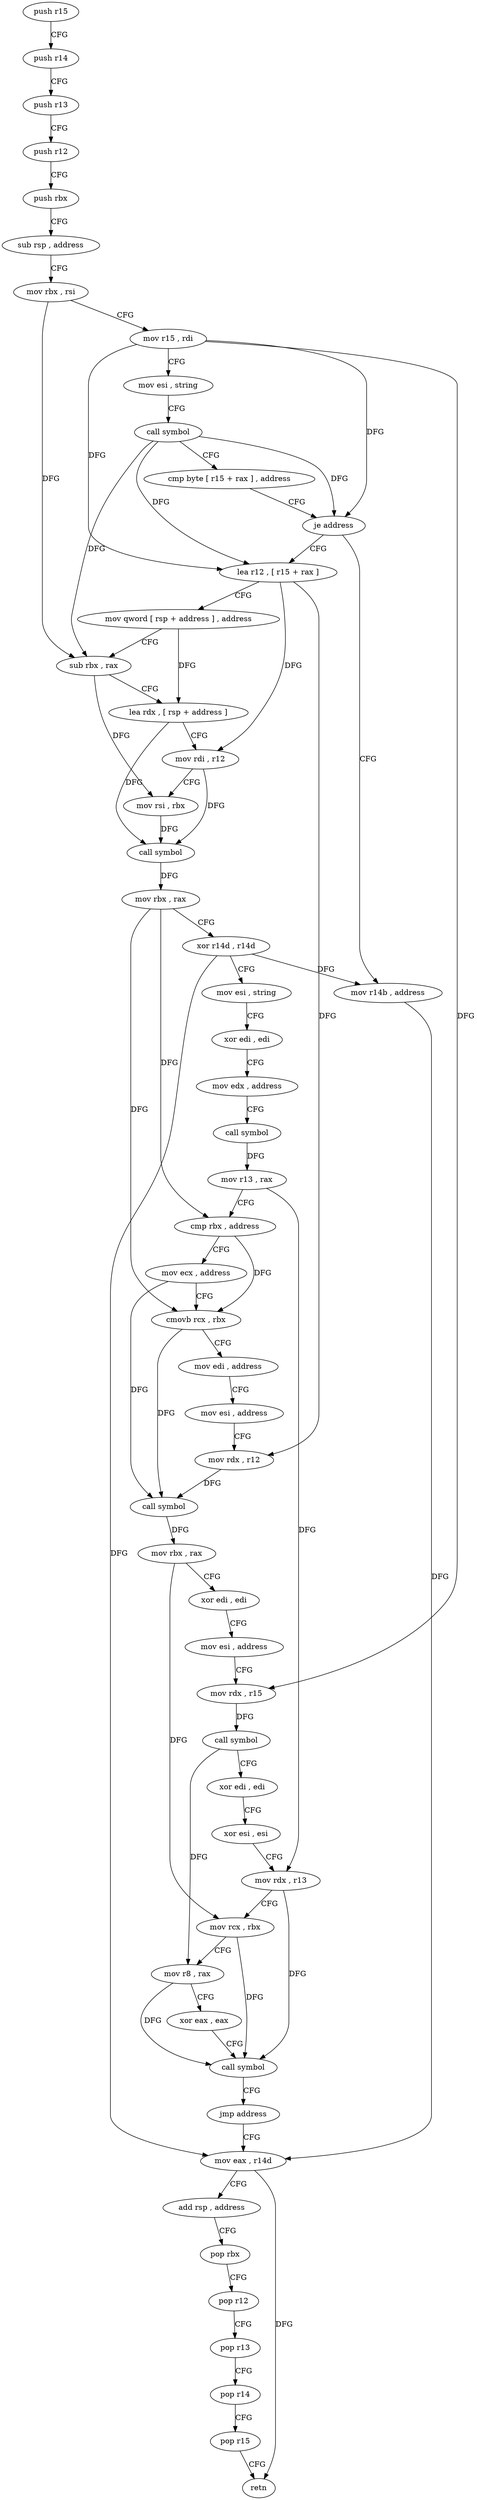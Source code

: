 digraph "func" {
"4201504" [label = "push r15" ]
"4201506" [label = "push r14" ]
"4201508" [label = "push r13" ]
"4201510" [label = "push r12" ]
"4201512" [label = "push rbx" ]
"4201513" [label = "sub rsp , address" ]
"4201517" [label = "mov rbx , rsi" ]
"4201520" [label = "mov r15 , rdi" ]
"4201523" [label = "mov esi , string" ]
"4201528" [label = "call symbol" ]
"4201533" [label = "cmp byte [ r15 + rax ] , address" ]
"4201538" [label = "je address" ]
"4201673" [label = "mov r14b , address" ]
"4201544" [label = "lea r12 , [ r15 + rax ]" ]
"4201676" [label = "mov eax , r14d" ]
"4201548" [label = "mov qword [ rsp + address ] , address" ]
"4201557" [label = "sub rbx , rax" ]
"4201560" [label = "lea rdx , [ rsp + address ]" ]
"4201565" [label = "mov rdi , r12" ]
"4201568" [label = "mov rsi , rbx" ]
"4201571" [label = "call symbol" ]
"4201576" [label = "mov rbx , rax" ]
"4201579" [label = "xor r14d , r14d" ]
"4201582" [label = "mov esi , string" ]
"4201587" [label = "xor edi , edi" ]
"4201589" [label = "mov edx , address" ]
"4201594" [label = "call symbol" ]
"4201599" [label = "mov r13 , rax" ]
"4201602" [label = "cmp rbx , address" ]
"4201606" [label = "mov ecx , address" ]
"4201611" [label = "cmovb rcx , rbx" ]
"4201615" [label = "mov edi , address" ]
"4201620" [label = "mov esi , address" ]
"4201625" [label = "mov rdx , r12" ]
"4201628" [label = "call symbol" ]
"4201633" [label = "mov rbx , rax" ]
"4201636" [label = "xor edi , edi" ]
"4201638" [label = "mov esi , address" ]
"4201643" [label = "mov rdx , r15" ]
"4201646" [label = "call symbol" ]
"4201651" [label = "xor edi , edi" ]
"4201653" [label = "xor esi , esi" ]
"4201655" [label = "mov rdx , r13" ]
"4201658" [label = "mov rcx , rbx" ]
"4201661" [label = "mov r8 , rax" ]
"4201664" [label = "xor eax , eax" ]
"4201666" [label = "call symbol" ]
"4201671" [label = "jmp address" ]
"4201679" [label = "add rsp , address" ]
"4201683" [label = "pop rbx" ]
"4201684" [label = "pop r12" ]
"4201686" [label = "pop r13" ]
"4201688" [label = "pop r14" ]
"4201690" [label = "pop r15" ]
"4201692" [label = "retn" ]
"4201504" -> "4201506" [ label = "CFG" ]
"4201506" -> "4201508" [ label = "CFG" ]
"4201508" -> "4201510" [ label = "CFG" ]
"4201510" -> "4201512" [ label = "CFG" ]
"4201512" -> "4201513" [ label = "CFG" ]
"4201513" -> "4201517" [ label = "CFG" ]
"4201517" -> "4201520" [ label = "CFG" ]
"4201517" -> "4201557" [ label = "DFG" ]
"4201520" -> "4201523" [ label = "CFG" ]
"4201520" -> "4201538" [ label = "DFG" ]
"4201520" -> "4201544" [ label = "DFG" ]
"4201520" -> "4201643" [ label = "DFG" ]
"4201523" -> "4201528" [ label = "CFG" ]
"4201528" -> "4201533" [ label = "CFG" ]
"4201528" -> "4201538" [ label = "DFG" ]
"4201528" -> "4201544" [ label = "DFG" ]
"4201528" -> "4201557" [ label = "DFG" ]
"4201533" -> "4201538" [ label = "CFG" ]
"4201538" -> "4201673" [ label = "CFG" ]
"4201538" -> "4201544" [ label = "CFG" ]
"4201673" -> "4201676" [ label = "DFG" ]
"4201544" -> "4201548" [ label = "CFG" ]
"4201544" -> "4201565" [ label = "DFG" ]
"4201544" -> "4201625" [ label = "DFG" ]
"4201676" -> "4201679" [ label = "CFG" ]
"4201676" -> "4201692" [ label = "DFG" ]
"4201548" -> "4201557" [ label = "CFG" ]
"4201548" -> "4201560" [ label = "DFG" ]
"4201557" -> "4201560" [ label = "CFG" ]
"4201557" -> "4201568" [ label = "DFG" ]
"4201560" -> "4201565" [ label = "CFG" ]
"4201560" -> "4201571" [ label = "DFG" ]
"4201565" -> "4201568" [ label = "CFG" ]
"4201565" -> "4201571" [ label = "DFG" ]
"4201568" -> "4201571" [ label = "DFG" ]
"4201571" -> "4201576" [ label = "DFG" ]
"4201576" -> "4201579" [ label = "CFG" ]
"4201576" -> "4201602" [ label = "DFG" ]
"4201576" -> "4201611" [ label = "DFG" ]
"4201579" -> "4201582" [ label = "CFG" ]
"4201579" -> "4201673" [ label = "DFG" ]
"4201579" -> "4201676" [ label = "DFG" ]
"4201582" -> "4201587" [ label = "CFG" ]
"4201587" -> "4201589" [ label = "CFG" ]
"4201589" -> "4201594" [ label = "CFG" ]
"4201594" -> "4201599" [ label = "DFG" ]
"4201599" -> "4201602" [ label = "CFG" ]
"4201599" -> "4201655" [ label = "DFG" ]
"4201602" -> "4201606" [ label = "CFG" ]
"4201602" -> "4201611" [ label = "DFG" ]
"4201606" -> "4201611" [ label = "CFG" ]
"4201606" -> "4201628" [ label = "DFG" ]
"4201611" -> "4201615" [ label = "CFG" ]
"4201611" -> "4201628" [ label = "DFG" ]
"4201615" -> "4201620" [ label = "CFG" ]
"4201620" -> "4201625" [ label = "CFG" ]
"4201625" -> "4201628" [ label = "DFG" ]
"4201628" -> "4201633" [ label = "DFG" ]
"4201633" -> "4201636" [ label = "CFG" ]
"4201633" -> "4201658" [ label = "DFG" ]
"4201636" -> "4201638" [ label = "CFG" ]
"4201638" -> "4201643" [ label = "CFG" ]
"4201643" -> "4201646" [ label = "DFG" ]
"4201646" -> "4201651" [ label = "CFG" ]
"4201646" -> "4201661" [ label = "DFG" ]
"4201651" -> "4201653" [ label = "CFG" ]
"4201653" -> "4201655" [ label = "CFG" ]
"4201655" -> "4201658" [ label = "CFG" ]
"4201655" -> "4201666" [ label = "DFG" ]
"4201658" -> "4201661" [ label = "CFG" ]
"4201658" -> "4201666" [ label = "DFG" ]
"4201661" -> "4201664" [ label = "CFG" ]
"4201661" -> "4201666" [ label = "DFG" ]
"4201664" -> "4201666" [ label = "CFG" ]
"4201666" -> "4201671" [ label = "CFG" ]
"4201671" -> "4201676" [ label = "CFG" ]
"4201679" -> "4201683" [ label = "CFG" ]
"4201683" -> "4201684" [ label = "CFG" ]
"4201684" -> "4201686" [ label = "CFG" ]
"4201686" -> "4201688" [ label = "CFG" ]
"4201688" -> "4201690" [ label = "CFG" ]
"4201690" -> "4201692" [ label = "CFG" ]
}
